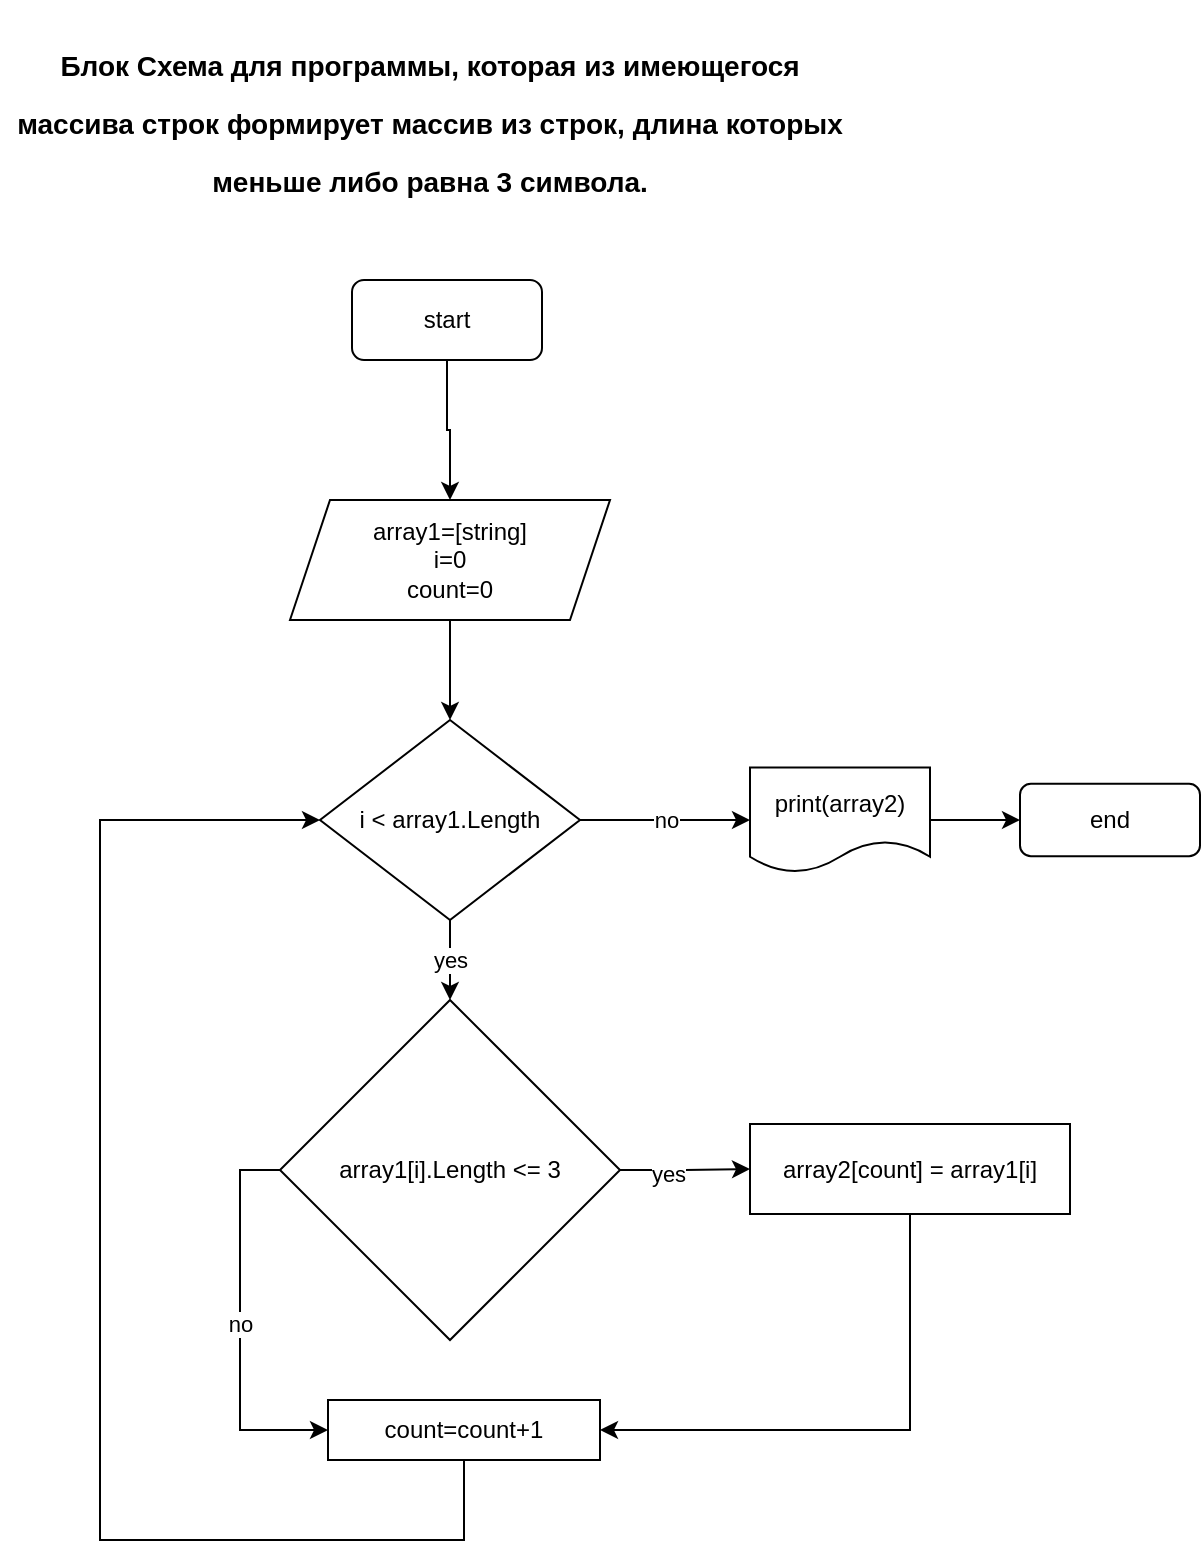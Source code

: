 <mxfile version="20.0.1" type="device"><diagram id="BbPrXS9dbaPSt2UO62ix" name="Page-1"><mxGraphModel dx="1024" dy="540" grid="1" gridSize="10" guides="1" tooltips="1" connect="1" arrows="1" fold="1" page="1" pageScale="1" pageWidth="827" pageHeight="1169" math="0" shadow="0"><root><mxCell id="0"/><mxCell id="1" parent="0"/><mxCell id="XTkw620TICL-zwwBdxuI-3" style="edgeStyle=orthogonalEdgeStyle;rounded=0;orthogonalLoop=1;jettySize=auto;html=1;exitX=0.5;exitY=1;exitDx=0;exitDy=0;entryX=0.5;entryY=0;entryDx=0;entryDy=0;" parent="1" source="XTkw620TICL-zwwBdxuI-1" target="XTkw620TICL-zwwBdxuI-2" edge="1"><mxGeometry relative="1" as="geometry"/></mxCell><mxCell id="XTkw620TICL-zwwBdxuI-1" value="start" style="rounded=1;whiteSpace=wrap;html=1;" parent="1" vertex="1"><mxGeometry x="366" y="140" width="95" height="40" as="geometry"/></mxCell><mxCell id="XTkw620TICL-zwwBdxuI-5" value="" style="edgeStyle=orthogonalEdgeStyle;rounded=0;orthogonalLoop=1;jettySize=auto;html=1;entryX=0.5;entryY=0;entryDx=0;entryDy=0;" parent="1" source="XTkw620TICL-zwwBdxuI-2" target="XTkw620TICL-zwwBdxuI-7" edge="1"><mxGeometry relative="1" as="geometry"><mxPoint x="390" y="370" as="targetPoint"/></mxGeometry></mxCell><mxCell id="XTkw620TICL-zwwBdxuI-2" value="array1=[string]&lt;br&gt;i=0&lt;br&gt;count=0&lt;br&gt;" style="shape=parallelogram;perimeter=parallelogramPerimeter;whiteSpace=wrap;html=1;fixedSize=1;" parent="1" vertex="1"><mxGeometry x="335" y="250" width="160" height="60" as="geometry"/></mxCell><mxCell id="XTkw620TICL-zwwBdxuI-6" value="&lt;h1&gt;&lt;font style=&quot;font-size: 14px;&quot;&gt;Блок Схема для программы, которая из имеющегося массива строк формирует массив из строк, длина которых меньше либо равна 3 символа.&lt;/font&gt;&lt;/h1&gt;" style="text;html=1;strokeColor=none;fillColor=none;spacing=5;spacingTop=-20;whiteSpace=wrap;overflow=hidden;rounded=0;align=center;" parent="1" vertex="1"><mxGeometry x="190" y="10" width="430" height="100" as="geometry"/></mxCell><mxCell id="I2spiKcIWdVCwx6yQiHZ-27" value="no" style="edgeStyle=orthogonalEdgeStyle;rounded=0;orthogonalLoop=1;jettySize=auto;html=1;entryX=0;entryY=0.5;entryDx=0;entryDy=0;" parent="1" source="XTkw620TICL-zwwBdxuI-7" target="XTkw620TICL-zwwBdxuI-8" edge="1"><mxGeometry relative="1" as="geometry"/></mxCell><mxCell id="I2spiKcIWdVCwx6yQiHZ-28" value="yes" style="edgeStyle=orthogonalEdgeStyle;rounded=0;orthogonalLoop=1;jettySize=auto;html=1;" parent="1" source="XTkw620TICL-zwwBdxuI-7" target="I2spiKcIWdVCwx6yQiHZ-3" edge="1"><mxGeometry relative="1" as="geometry"/></mxCell><mxCell id="XTkw620TICL-zwwBdxuI-7" value="i &amp;lt; array1.Length" style="rhombus;whiteSpace=wrap;html=1;" parent="1" vertex="1"><mxGeometry x="350" y="360" width="130" height="100" as="geometry"/></mxCell><mxCell id="XTkw620TICL-zwwBdxuI-21" value="" style="edgeStyle=orthogonalEdgeStyle;rounded=0;orthogonalLoop=1;jettySize=auto;html=1;" parent="1" source="XTkw620TICL-zwwBdxuI-8" target="XTkw620TICL-zwwBdxuI-20" edge="1"><mxGeometry relative="1" as="geometry"/></mxCell><mxCell id="XTkw620TICL-zwwBdxuI-8" value="print(array2)" style="shape=document;whiteSpace=wrap;html=1;boundedLbl=1;" parent="1" vertex="1"><mxGeometry x="565" y="383.75" width="90" height="52.5" as="geometry"/></mxCell><mxCell id="I2spiKcIWdVCwx6yQiHZ-30" style="edgeStyle=orthogonalEdgeStyle;rounded=0;orthogonalLoop=1;jettySize=auto;html=1;entryX=0;entryY=0.5;entryDx=0;entryDy=0;exitX=0.5;exitY=1;exitDx=0;exitDy=0;" parent="1" source="XTkw620TICL-zwwBdxuI-12" target="XTkw620TICL-zwwBdxuI-7" edge="1"><mxGeometry relative="1" as="geometry"><mxPoint x="170" y="550" as="targetPoint"/><Array as="points"><mxPoint x="422" y="770"/><mxPoint x="240" y="770"/><mxPoint x="240" y="410"/></Array></mxGeometry></mxCell><mxCell id="XTkw620TICL-zwwBdxuI-12" value="count=count+1" style="rounded=0;whiteSpace=wrap;html=1;" parent="1" vertex="1"><mxGeometry x="354" y="700" width="136" height="30" as="geometry"/></mxCell><mxCell id="XTkw620TICL-zwwBdxuI-20" value="end" style="rounded=1;whiteSpace=wrap;html=1;" parent="1" vertex="1"><mxGeometry x="700" y="391.88" width="90" height="36.25" as="geometry"/></mxCell><mxCell id="I2spiKcIWdVCwx6yQiHZ-1" value="array2[count] = array1[i]" style="rounded=0;whiteSpace=wrap;html=1;" parent="1" vertex="1"><mxGeometry x="565" y="562" width="160" height="45" as="geometry"/></mxCell><mxCell id="I2spiKcIWdVCwx6yQiHZ-29" style="edgeStyle=orthogonalEdgeStyle;rounded=0;orthogonalLoop=1;jettySize=auto;html=1;" parent="1" source="I2spiKcIWdVCwx6yQiHZ-3" target="I2spiKcIWdVCwx6yQiHZ-1" edge="1"><mxGeometry relative="1" as="geometry"/></mxCell><mxCell id="I2spiKcIWdVCwx6yQiHZ-32" value="yes" style="edgeLabel;html=1;align=center;verticalAlign=middle;resizable=0;points=[];" parent="I2spiKcIWdVCwx6yQiHZ-29" vertex="1" connectable="0"><mxGeometry x="-0.283" y="-2" relative="1" as="geometry"><mxPoint as="offset"/></mxGeometry></mxCell><mxCell id="ucSKvpznGxKLkRivMj8c-1" value="no" style="edgeStyle=orthogonalEdgeStyle;rounded=0;orthogonalLoop=1;jettySize=auto;html=1;entryX=0;entryY=0.5;entryDx=0;entryDy=0;exitX=0;exitY=0.5;exitDx=0;exitDy=0;" parent="1" source="I2spiKcIWdVCwx6yQiHZ-3" target="XTkw620TICL-zwwBdxuI-12" edge="1"><mxGeometry relative="1" as="geometry"><mxPoint x="270" y="570" as="sourcePoint"/><mxPoint x="280" y="575" as="targetPoint"/></mxGeometry></mxCell><mxCell id="I2spiKcIWdVCwx6yQiHZ-3" value="array1[i].Length &amp;lt;= 3" style="rhombus;whiteSpace=wrap;html=1;" parent="1" vertex="1"><mxGeometry x="330" y="500" width="170" height="170" as="geometry"/></mxCell><mxCell id="9NBpOKcb-0IOi462N8tL-1" style="edgeStyle=orthogonalEdgeStyle;rounded=0;orthogonalLoop=1;jettySize=auto;html=1;exitX=0.5;exitY=1;exitDx=0;exitDy=0;entryX=1;entryY=0.5;entryDx=0;entryDy=0;" parent="1" source="I2spiKcIWdVCwx6yQiHZ-1" target="XTkw620TICL-zwwBdxuI-12" edge="1"><mxGeometry relative="1" as="geometry"><mxPoint x="740" y="730" as="sourcePoint"/></mxGeometry></mxCell></root></mxGraphModel></diagram></mxfile>